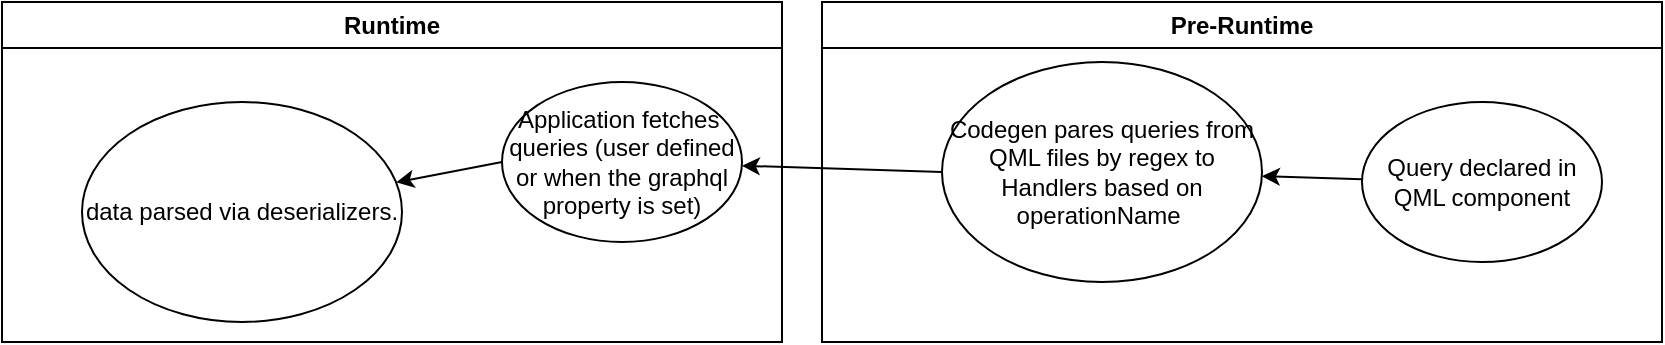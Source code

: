 <mxfile version="20.8.20" type="github">
  <diagram name="Page-1" id="kSJdXDSHzsTl4Mddqtbs">
    <mxGraphModel dx="1360" dy="1976" grid="1" gridSize="10" guides="1" tooltips="1" connect="1" arrows="1" fold="1" page="1" pageScale="1" pageWidth="827" pageHeight="1169" math="0" shadow="0">
      <root>
        <mxCell id="0" />
        <mxCell id="1" parent="0" />
        <mxCell id="kr0_Uy6KmyA2pM0_-5qq-11" value="" style="endArrow=classic;html=1;rounded=0;exitX=0;exitY=0.5;exitDx=0;exitDy=0;" parent="1" source="kr0_Uy6KmyA2pM0_-5qq-4" target="kr0_Uy6KmyA2pM0_-5qq-5" edge="1">
          <mxGeometry width="50" height="50" relative="1" as="geometry">
            <mxPoint x="440" y="-970" as="sourcePoint" />
            <mxPoint x="390" y="-920" as="targetPoint" />
          </mxGeometry>
        </mxCell>
        <mxCell id="kr0_Uy6KmyA2pM0_-5qq-12" value="Pre-Runtime" style="swimlane;whiteSpace=wrap;html=1;" parent="1" vertex="1">
          <mxGeometry x="450" y="-1120" width="420" height="170" as="geometry" />
        </mxCell>
        <mxCell id="kr0_Uy6KmyA2pM0_-5qq-4" value="Codegen pares queries from QML files by regex to Handlers based on operationName&amp;nbsp;" style="ellipse;whiteSpace=wrap;html=1;" parent="kr0_Uy6KmyA2pM0_-5qq-12" vertex="1">
          <mxGeometry x="60" y="30" width="160" height="110" as="geometry" />
        </mxCell>
        <mxCell id="kr0_Uy6KmyA2pM0_-5qq-1" value="Query declared in QML component" style="ellipse;whiteSpace=wrap;html=1;" parent="kr0_Uy6KmyA2pM0_-5qq-12" vertex="1">
          <mxGeometry x="270" y="50" width="120" height="80" as="geometry" />
        </mxCell>
        <mxCell id="kr0_Uy6KmyA2pM0_-5qq-2" value="" style="curved=1;endArrow=classic;html=1;rounded=0;startArrow=none;" parent="kr0_Uy6KmyA2pM0_-5qq-12" source="kr0_Uy6KmyA2pM0_-5qq-1" target="kr0_Uy6KmyA2pM0_-5qq-4" edge="1">
          <mxGeometry width="50" height="50" relative="1" as="geometry">
            <mxPoint x="10" y="100" as="sourcePoint" />
            <mxPoint x="-140" y="200" as="targetPoint" />
            <Array as="points" />
          </mxGeometry>
        </mxCell>
        <mxCell id="kr0_Uy6KmyA2pM0_-5qq-13" value="Runtime" style="swimlane;whiteSpace=wrap;html=1;" parent="1" vertex="1">
          <mxGeometry x="40" y="-1120" width="390" height="170" as="geometry" />
        </mxCell>
        <mxCell id="kr0_Uy6KmyA2pM0_-5qq-5" value="Application fetches&amp;nbsp;&lt;br&gt;queries (user defined or when the graphql property is set)" style="ellipse;whiteSpace=wrap;html=1;" parent="kr0_Uy6KmyA2pM0_-5qq-13" vertex="1">
          <mxGeometry x="250" y="40" width="120" height="80" as="geometry" />
        </mxCell>
        <mxCell id="kr0_Uy6KmyA2pM0_-5qq-15" value="data parsed via deserializers." style="ellipse;whiteSpace=wrap;html=1;" parent="kr0_Uy6KmyA2pM0_-5qq-13" vertex="1">
          <mxGeometry x="40" y="50" width="160" height="110" as="geometry" />
        </mxCell>
        <mxCell id="kr0_Uy6KmyA2pM0_-5qq-17" value="" style="endArrow=classic;html=1;rounded=0;exitX=0;exitY=0.5;exitDx=0;exitDy=0;" parent="kr0_Uy6KmyA2pM0_-5qq-13" source="kr0_Uy6KmyA2pM0_-5qq-5" target="kr0_Uy6KmyA2pM0_-5qq-15" edge="1">
          <mxGeometry width="50" height="50" relative="1" as="geometry">
            <mxPoint x="370" y="160" as="sourcePoint" />
            <mxPoint x="320" y="210" as="targetPoint" />
          </mxGeometry>
        </mxCell>
      </root>
    </mxGraphModel>
  </diagram>
</mxfile>
